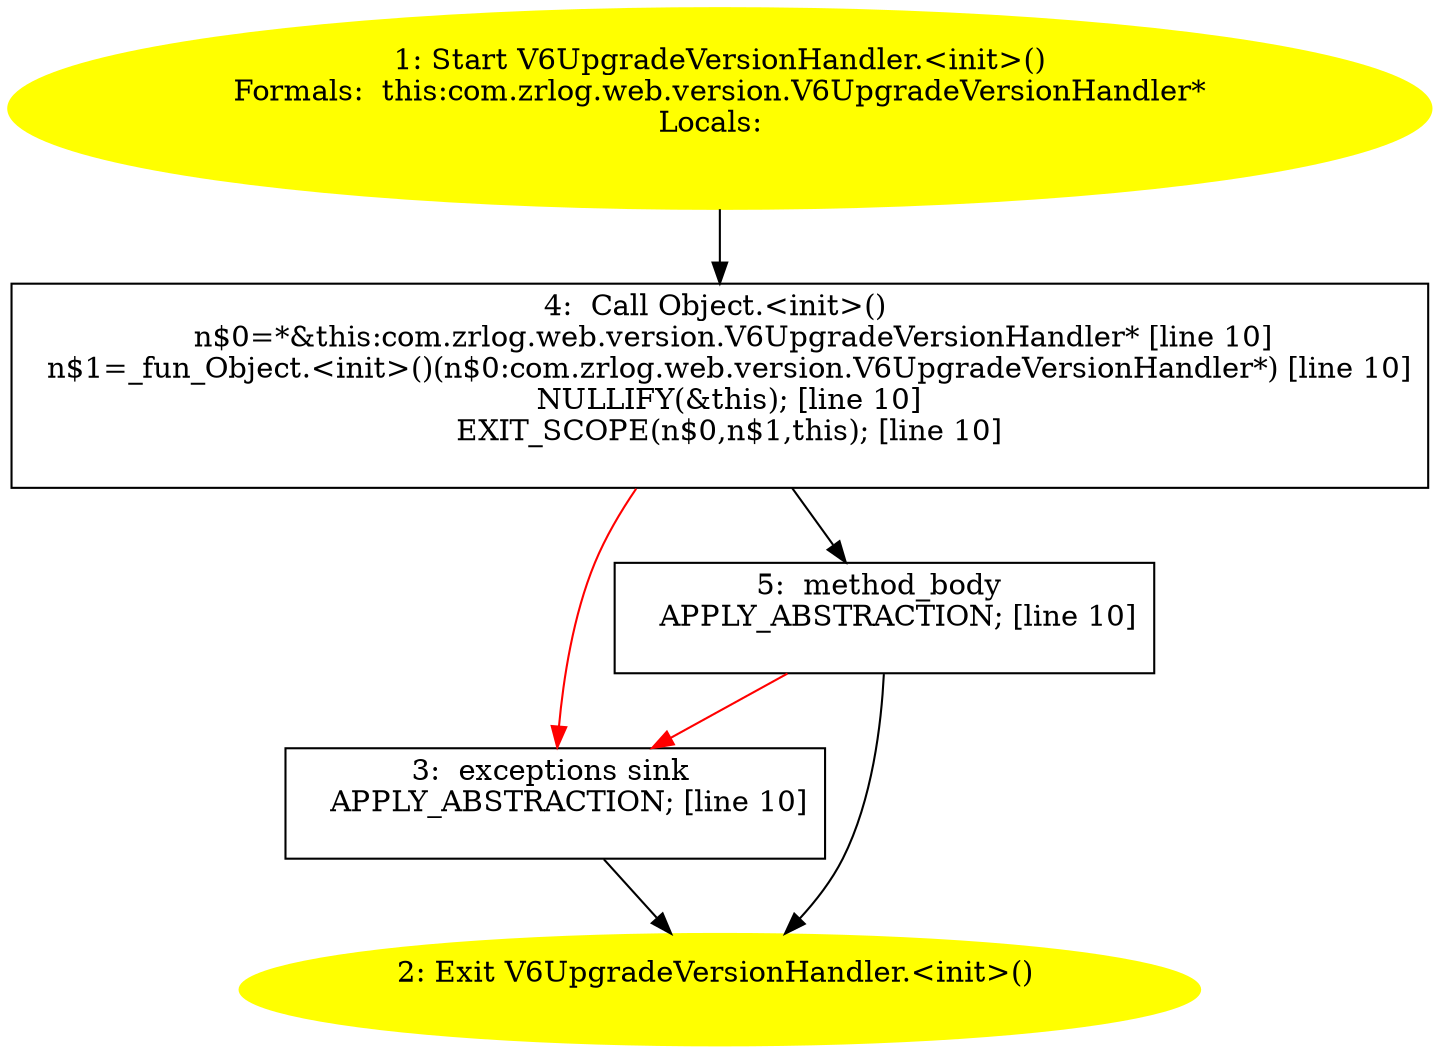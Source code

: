 /* @generated */
digraph cfg {
"com.zrlog.web.version.V6UpgradeVersionHandler.<init>().6c4de160d767df9cb9da049dbb47e5e7_1" [label="1: Start V6UpgradeVersionHandler.<init>()\nFormals:  this:com.zrlog.web.version.V6UpgradeVersionHandler*\nLocals:  \n  " color=yellow style=filled]
	

	 "com.zrlog.web.version.V6UpgradeVersionHandler.<init>().6c4de160d767df9cb9da049dbb47e5e7_1" -> "com.zrlog.web.version.V6UpgradeVersionHandler.<init>().6c4de160d767df9cb9da049dbb47e5e7_4" ;
"com.zrlog.web.version.V6UpgradeVersionHandler.<init>().6c4de160d767df9cb9da049dbb47e5e7_2" [label="2: Exit V6UpgradeVersionHandler.<init>() \n  " color=yellow style=filled]
	

"com.zrlog.web.version.V6UpgradeVersionHandler.<init>().6c4de160d767df9cb9da049dbb47e5e7_3" [label="3:  exceptions sink \n   APPLY_ABSTRACTION; [line 10]\n " shape="box"]
	

	 "com.zrlog.web.version.V6UpgradeVersionHandler.<init>().6c4de160d767df9cb9da049dbb47e5e7_3" -> "com.zrlog.web.version.V6UpgradeVersionHandler.<init>().6c4de160d767df9cb9da049dbb47e5e7_2" ;
"com.zrlog.web.version.V6UpgradeVersionHandler.<init>().6c4de160d767df9cb9da049dbb47e5e7_4" [label="4:  Call Object.<init>() \n   n$0=*&this:com.zrlog.web.version.V6UpgradeVersionHandler* [line 10]\n  n$1=_fun_Object.<init>()(n$0:com.zrlog.web.version.V6UpgradeVersionHandler*) [line 10]\n  NULLIFY(&this); [line 10]\n  EXIT_SCOPE(n$0,n$1,this); [line 10]\n " shape="box"]
	

	 "com.zrlog.web.version.V6UpgradeVersionHandler.<init>().6c4de160d767df9cb9da049dbb47e5e7_4" -> "com.zrlog.web.version.V6UpgradeVersionHandler.<init>().6c4de160d767df9cb9da049dbb47e5e7_5" ;
	 "com.zrlog.web.version.V6UpgradeVersionHandler.<init>().6c4de160d767df9cb9da049dbb47e5e7_4" -> "com.zrlog.web.version.V6UpgradeVersionHandler.<init>().6c4de160d767df9cb9da049dbb47e5e7_3" [color="red" ];
"com.zrlog.web.version.V6UpgradeVersionHandler.<init>().6c4de160d767df9cb9da049dbb47e5e7_5" [label="5:  method_body \n   APPLY_ABSTRACTION; [line 10]\n " shape="box"]
	

	 "com.zrlog.web.version.V6UpgradeVersionHandler.<init>().6c4de160d767df9cb9da049dbb47e5e7_5" -> "com.zrlog.web.version.V6UpgradeVersionHandler.<init>().6c4de160d767df9cb9da049dbb47e5e7_2" ;
	 "com.zrlog.web.version.V6UpgradeVersionHandler.<init>().6c4de160d767df9cb9da049dbb47e5e7_5" -> "com.zrlog.web.version.V6UpgradeVersionHandler.<init>().6c4de160d767df9cb9da049dbb47e5e7_3" [color="red" ];
}

